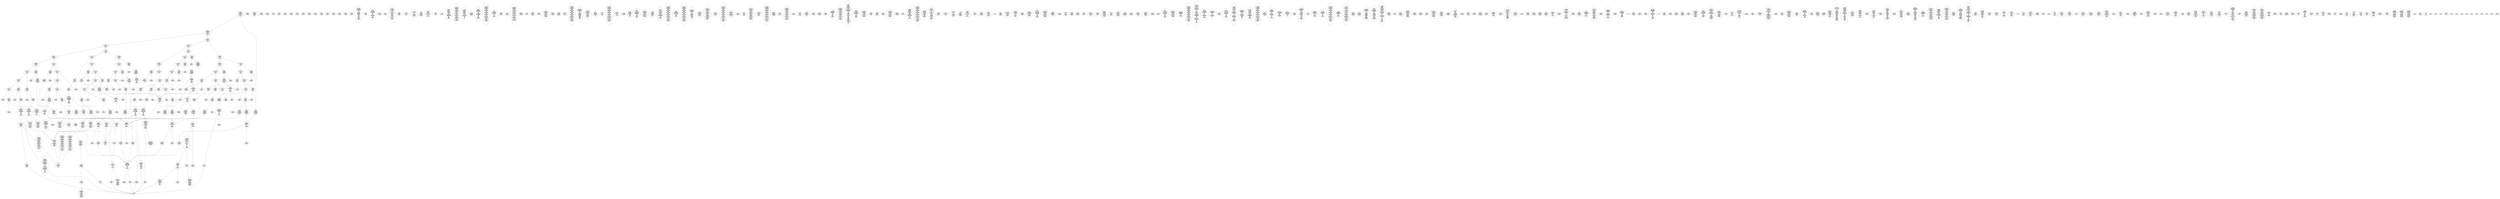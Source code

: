 /* Generated by GvGen v.1.0 (https://www.github.com/stricaud/gvgen) */

digraph G {
compound=true;
   node1 [label="[anywhere]"];
   node2 [label="# 0x0
PUSHX Data
PUSHX Data
MSTORE
PUSHX LogicData
CALLDATASIZE
LT
PUSHX Data
JUMPI
"];
   node3 [label="# 0xd
PUSHX Data
CALLDATALOAD
PUSHX BitData
SHR
PUSHX LogicData
GT
PUSHX Data
JUMPI
"];
   node4 [label="# 0x1e
PUSHX LogicData
GT
PUSHX Data
JUMPI
"];
   node5 [label="# 0x29
PUSHX LogicData
GT
PUSHX Data
JUMPI
"];
   node6 [label="# 0x34
PUSHX LogicData
EQ
PUSHX Data
JUMPI
"];
   node7 [label="# 0x3f
PUSHX LogicData
EQ
PUSHX Data
JUMPI
"];
   node8 [label="# 0x4a
PUSHX LogicData
EQ
PUSHX Data
JUMPI
"];
   node9 [label="# 0x55
PUSHX LogicData
EQ
PUSHX Data
JUMPI
"];
   node10 [label="# 0x60
PUSHX LogicData
EQ
PUSHX Data
JUMPI
"];
   node11 [label="# 0x6b
PUSHX Data
REVERT
"];
   node12 [label="# 0x6f
JUMPDEST
PUSHX LogicData
EQ
PUSHX Data
JUMPI
"];
   node13 [label="# 0x7b
PUSHX LogicData
EQ
PUSHX Data
JUMPI
"];
   node14 [label="# 0x86
PUSHX LogicData
EQ
PUSHX Data
JUMPI
"];
   node15 [label="# 0x91
PUSHX LogicData
EQ
PUSHX Data
JUMPI
"];
   node16 [label="# 0x9c
PUSHX Data
REVERT
"];
   node17 [label="# 0xa0
JUMPDEST
PUSHX LogicData
GT
PUSHX Data
JUMPI
"];
   node18 [label="# 0xac
PUSHX LogicData
EQ
PUSHX Data
JUMPI
"];
   node19 [label="# 0xb7
PUSHX LogicData
EQ
PUSHX Data
JUMPI
"];
   node20 [label="# 0xc2
PUSHX LogicData
EQ
PUSHX Data
JUMPI
"];
   node21 [label="# 0xcd
PUSHX LogicData
EQ
PUSHX Data
JUMPI
"];
   node22 [label="# 0xd8
PUSHX Data
REVERT
"];
   node23 [label="# 0xdc
JUMPDEST
PUSHX LogicData
EQ
PUSHX Data
JUMPI
"];
   node24 [label="# 0xe8
PUSHX LogicData
EQ
PUSHX Data
JUMPI
"];
   node25 [label="# 0xf3
PUSHX LogicData
EQ
PUSHX Data
JUMPI
"];
   node26 [label="# 0xfe
PUSHX LogicData
EQ
PUSHX Data
JUMPI
"];
   node27 [label="# 0x109
PUSHX Data
REVERT
"];
   node28 [label="# 0x10d
JUMPDEST
PUSHX LogicData
GT
PUSHX Data
JUMPI
"];
   node29 [label="# 0x119
PUSHX LogicData
GT
PUSHX Data
JUMPI
"];
   node30 [label="# 0x124
PUSHX LogicData
EQ
PUSHX Data
JUMPI
"];
   node31 [label="# 0x12f
PUSHX LogicData
EQ
PUSHX Data
JUMPI
"];
   node32 [label="# 0x13a
PUSHX LogicData
EQ
PUSHX Data
JUMPI
"];
   node33 [label="# 0x145
PUSHX LogicData
EQ
PUSHX Data
JUMPI
"];
   node34 [label="# 0x150
PUSHX Data
REVERT
"];
   node35 [label="# 0x154
JUMPDEST
PUSHX LogicData
EQ
PUSHX Data
JUMPI
"];
   node36 [label="# 0x160
PUSHX LogicData
EQ
PUSHX Data
JUMPI
"];
   node37 [label="# 0x16b
PUSHX LogicData
EQ
PUSHX Data
JUMPI
"];
   node38 [label="# 0x176
PUSHX LogicData
EQ
PUSHX Data
JUMPI
"];
   node39 [label="# 0x181
PUSHX Data
REVERT
"];
   node40 [label="# 0x185
JUMPDEST
PUSHX LogicData
GT
PUSHX Data
JUMPI
"];
   node41 [label="# 0x191
PUSHX LogicData
EQ
PUSHX Data
JUMPI
"];
   node42 [label="# 0x19c
PUSHX LogicData
EQ
PUSHX Data
JUMPI
"];
   node43 [label="# 0x1a7
PUSHX LogicData
EQ
PUSHX Data
JUMPI
"];
   node44 [label="# 0x1b2
PUSHX LogicData
EQ
PUSHX Data
JUMPI
"];
   node45 [label="# 0x1bd
PUSHX Data
REVERT
"];
   node46 [label="# 0x1c1
JUMPDEST
PUSHX LogicData
EQ
PUSHX Data
JUMPI
"];
   node47 [label="# 0x1cd
PUSHX LogicData
EQ
PUSHX Data
JUMPI
"];
   node48 [label="# 0x1d8
PUSHX LogicData
EQ
PUSHX Data
JUMPI
"];
   node49 [label="# 0x1e3
PUSHX LogicData
EQ
PUSHX Data
JUMPI
"];
   node50 [label="# 0x1ee
JUMPDEST
PUSHX Data
REVERT
"];
   node51 [label="# 0x1f3
JUMPDEST
CALLVALUE
ISZERO
PUSHX Data
JUMPI
"];
   node52 [label="# 0x1fb
PUSHX Data
REVERT
"];
   node53 [label="# 0x1ff
JUMPDEST
PUSHX Data
PUSHX Data
CALLDATASIZE
PUSHX Data
PUSHX Data
JUMP
"];
   node54 [label="# 0x20e
JUMPDEST
PUSHX Data
JUMP
"];
   node55 [label="# 0x213
JUMPDEST
PUSHX MemData
MLOAD
ISZERO
ISZERO
MSTORE
PUSHX ArithData
ADD
"];
   node56 [label="# 0x21f
JUMPDEST
PUSHX MemData
MLOAD
SUB
RETURN
"];
   node57 [label="# 0x228
JUMPDEST
CALLVALUE
ISZERO
PUSHX Data
JUMPI
"];
   node58 [label="# 0x230
PUSHX Data
REVERT
"];
   node59 [label="# 0x234
JUMPDEST
PUSHX Data
PUSHX Data
JUMP
"];
   node60 [label="# 0x23d
JUMPDEST
PUSHX MemData
MLOAD
MSTORE
PUSHX ArithData
ADD
PUSHX Data
JUMP
"];
   node61 [label="# 0x24b
JUMPDEST
CALLVALUE
ISZERO
PUSHX Data
JUMPI
"];
   node62 [label="# 0x253
PUSHX Data
REVERT
"];
   node63 [label="# 0x257
JUMPDEST
PUSHX Data
PUSHX Data
JUMP
"];
   node64 [label="# 0x260
JUMPDEST
PUSHX MemData
MLOAD
PUSHX Data
PUSHX Data
JUMP
"];
   node65 [label="# 0x26d
JUMPDEST
CALLVALUE
ISZERO
PUSHX Data
JUMPI
"];
   node66 [label="# 0x275
PUSHX Data
REVERT
"];
   node67 [label="# 0x279
JUMPDEST
PUSHX Data
PUSHX Data
CALLDATASIZE
PUSHX Data
PUSHX Data
JUMP
"];
   node68 [label="# 0x288
JUMPDEST
PUSHX Data
JUMP
"];
   node69 [label="# 0x28d
JUMPDEST
PUSHX MemData
MLOAD
PUSHX ArithData
PUSHX BitData
PUSHX BitData
SHL
SUB
AND
MSTORE
PUSHX ArithData
ADD
PUSHX Data
JUMP
"];
   node70 [label="# 0x2a5
JUMPDEST
CALLVALUE
ISZERO
PUSHX Data
JUMPI
"];
   node71 [label="# 0x2ad
PUSHX Data
REVERT
"];
   node72 [label="# 0x2b1
JUMPDEST
PUSHX Data
PUSHX Data
CALLDATASIZE
PUSHX Data
PUSHX Data
JUMP
"];
   node73 [label="# 0x2c0
JUMPDEST
PUSHX Data
JUMP
"];
   node74 [label="# 0x2c5
JUMPDEST
STOP
"];
   node75 [label="# 0x2c7
JUMPDEST
CALLVALUE
ISZERO
PUSHX Data
JUMPI
"];
   node76 [label="# 0x2cf
PUSHX Data
REVERT
"];
   node77 [label="# 0x2d3
JUMPDEST
PUSHX StorData
SLOAD
PUSHX Data
JUMP
"];
   node78 [label="# 0x2dc
JUMPDEST
CALLVALUE
ISZERO
PUSHX Data
JUMPI
"];
   node79 [label="# 0x2e4
PUSHX Data
REVERT
"];
   node80 [label="# 0x2e8
JUMPDEST
PUSHX Data
PUSHX Data
CALLDATASIZE
PUSHX Data
PUSHX Data
JUMP
"];
   node81 [label="# 0x2f7
JUMPDEST
PUSHX Data
JUMP
"];
   node82 [label="# 0x2fc
JUMPDEST
CALLVALUE
ISZERO
PUSHX Data
JUMPI
"];
   node83 [label="# 0x304
PUSHX Data
REVERT
"];
   node84 [label="# 0x308
JUMPDEST
PUSHX Data
PUSHX Data
CALLDATASIZE
PUSHX Data
PUSHX Data
JUMP
"];
   node85 [label="# 0x317
JUMPDEST
PUSHX Data
JUMP
"];
   node86 [label="# 0x31c
JUMPDEST
CALLVALUE
ISZERO
PUSHX Data
JUMPI
"];
   node87 [label="# 0x324
PUSHX Data
REVERT
"];
   node88 [label="# 0x328
JUMPDEST
PUSHX Data
PUSHX StorData
SLOAD
JUMP
"];
   node89 [label="# 0x332
JUMPDEST
CALLVALUE
ISZERO
PUSHX Data
JUMPI
"];
   node90 [label="# 0x33a
PUSHX Data
REVERT
"];
   node91 [label="# 0x33e
JUMPDEST
PUSHX Data
PUSHX Data
JUMP
"];
   node92 [label="# 0x347
JUMPDEST
CALLVALUE
ISZERO
PUSHX Data
JUMPI
"];
   node93 [label="# 0x34f
PUSHX Data
REVERT
"];
   node94 [label="# 0x353
JUMPDEST
PUSHX Data
PUSHX Data
JUMP
"];
   node95 [label="# 0x35c
JUMPDEST
CALLVALUE
ISZERO
PUSHX Data
JUMPI
"];
   node96 [label="# 0x364
PUSHX Data
REVERT
"];
   node97 [label="# 0x368
JUMPDEST
PUSHX Data
PUSHX Data
CALLDATASIZE
PUSHX Data
PUSHX Data
JUMP
"];
   node98 [label="# 0x377
JUMPDEST
PUSHX Data
JUMP
"];
   node99 [label="# 0x37c
JUMPDEST
CALLVALUE
ISZERO
PUSHX Data
JUMPI
"];
   node100 [label="# 0x384
PUSHX Data
REVERT
"];
   node101 [label="# 0x388
JUMPDEST
PUSHX Data
PUSHX Data
CALLDATASIZE
PUSHX Data
PUSHX Data
JUMP
"];
   node102 [label="# 0x397
JUMPDEST
PUSHX Data
JUMP
"];
   node103 [label="# 0x39c
JUMPDEST
CALLVALUE
ISZERO
PUSHX Data
JUMPI
"];
   node104 [label="# 0x3a4
PUSHX Data
REVERT
"];
   node105 [label="# 0x3a8
JUMPDEST
PUSHX Data
PUSHX Data
CALLDATASIZE
PUSHX Data
PUSHX Data
JUMP
"];
   node106 [label="# 0x3b7
JUMPDEST
PUSHX Data
JUMP
"];
   node107 [label="# 0x3bc
JUMPDEST
CALLVALUE
ISZERO
PUSHX Data
JUMPI
"];
   node108 [label="# 0x3c4
PUSHX Data
REVERT
"];
   node109 [label="# 0x3c8
JUMPDEST
PUSHX Data
PUSHX Data
CALLDATASIZE
PUSHX Data
PUSHX Data
JUMP
"];
   node110 [label="# 0x3d7
JUMPDEST
PUSHX Data
JUMP
"];
   node111 [label="# 0x3dc
JUMPDEST
CALLVALUE
ISZERO
PUSHX Data
JUMPI
"];
   node112 [label="# 0x3e4
PUSHX Data
REVERT
"];
   node113 [label="# 0x3e8
JUMPDEST
PUSHX Data
PUSHX Data
JUMP
"];
   node114 [label="# 0x3f7
JUMPDEST
CALLVALUE
ISZERO
PUSHX Data
JUMPI
"];
   node115 [label="# 0x3ff
PUSHX Data
REVERT
"];
   node116 [label="# 0x403
JUMPDEST
PUSHX Data
PUSHX Data
CALLDATASIZE
PUSHX Data
PUSHX Data
JUMP
"];
   node117 [label="# 0x412
JUMPDEST
PUSHX Data
JUMP
"];
   node118 [label="# 0x417
JUMPDEST
CALLVALUE
ISZERO
PUSHX Data
JUMPI
"];
   node119 [label="# 0x41f
PUSHX Data
REVERT
"];
   node120 [label="# 0x423
JUMPDEST
PUSHX Data
PUSHX Data
JUMP
"];
   node121 [label="# 0x42c
JUMPDEST
CALLVALUE
ISZERO
PUSHX Data
JUMPI
"];
   node122 [label="# 0x434
PUSHX Data
REVERT
"];
   node123 [label="# 0x438
JUMPDEST
PUSHX Data
PUSHX Data
JUMP
"];
   node124 [label="# 0x441
JUMPDEST
CALLVALUE
ISZERO
PUSHX Data
JUMPI
"];
   node125 [label="# 0x449
PUSHX Data
REVERT
"];
   node126 [label="# 0x44d
JUMPDEST
PUSHX StorData
SLOAD
PUSHX ArithData
PUSHX BitData
PUSHX BitData
SHL
SUB
AND
PUSHX Data
JUMP
"];
   node127 [label="# 0x45f
JUMPDEST
CALLVALUE
ISZERO
PUSHX Data
JUMPI
"];
   node128 [label="# 0x467
PUSHX Data
REVERT
"];
   node129 [label="# 0x46b
JUMPDEST
PUSHX Data
PUSHX Data
JUMP
"];
   node130 [label="# 0x474
JUMPDEST
PUSHX Data
PUSHX Data
CALLDATASIZE
PUSHX Data
PUSHX Data
JUMP
"];
   node131 [label="# 0x482
JUMPDEST
PUSHX Data
JUMP
"];
   node132 [label="# 0x487
JUMPDEST
CALLVALUE
ISZERO
PUSHX Data
JUMPI
"];
   node133 [label="# 0x48f
PUSHX Data
REVERT
"];
   node134 [label="# 0x493
JUMPDEST
PUSHX Data
PUSHX Data
CALLDATASIZE
PUSHX Data
PUSHX Data
JUMP
"];
   node135 [label="# 0x4a2
JUMPDEST
PUSHX Data
JUMP
"];
   node136 [label="# 0x4a7
JUMPDEST
CALLVALUE
ISZERO
PUSHX Data
JUMPI
"];
   node137 [label="# 0x4af
PUSHX Data
REVERT
"];
   node138 [label="# 0x4b3
JUMPDEST
PUSHX Data
PUSHX Data
CALLDATASIZE
PUSHX Data
PUSHX Data
JUMP
"];
   node139 [label="# 0x4c2
JUMPDEST
PUSHX Data
JUMP
"];
   node140 [label="# 0x4c7
JUMPDEST
CALLVALUE
ISZERO
PUSHX Data
JUMPI
"];
   node141 [label="# 0x4cf
PUSHX Data
REVERT
"];
   node142 [label="# 0x4d3
JUMPDEST
PUSHX Data
PUSHX Data
CALLDATASIZE
PUSHX Data
PUSHX Data
JUMP
"];
   node143 [label="# 0x4e2
JUMPDEST
PUSHX Data
JUMP
"];
   node144 [label="# 0x4e7
JUMPDEST
CALLVALUE
ISZERO
PUSHX Data
JUMPI
"];
   node145 [label="# 0x4ef
PUSHX Data
REVERT
"];
   node146 [label="# 0x4f3
JUMPDEST
PUSHX Data
PUSHX Data
CALLDATASIZE
PUSHX Data
PUSHX Data
JUMP
"];
   node147 [label="# 0x502
JUMPDEST
PUSHX Data
JUMP
"];
   node148 [label="# 0x507
JUMPDEST
CALLVALUE
ISZERO
PUSHX Data
JUMPI
"];
   node149 [label="# 0x50f
PUSHX Data
REVERT
"];
   node150 [label="# 0x513
JUMPDEST
PUSHX Data
PUSHX StorData
SLOAD
JUMP
"];
   node151 [label="# 0x51d
JUMPDEST
CALLVALUE
ISZERO
PUSHX Data
JUMPI
"];
   node152 [label="# 0x525
PUSHX Data
REVERT
"];
   node153 [label="# 0x529
JUMPDEST
PUSHX Data
PUSHX Data
CALLDATASIZE
PUSHX Data
PUSHX Data
JUMP
"];
   node154 [label="# 0x538
JUMPDEST
PUSHX Data
JUMP
"];
   node155 [label="# 0x53d
JUMPDEST
CALLVALUE
ISZERO
PUSHX Data
JUMPI
"];
   node156 [label="# 0x545
PUSHX Data
REVERT
"];
   node157 [label="# 0x549
JUMPDEST
PUSHX Data
PUSHX Data
JUMP
"];
   node158 [label="# 0x552
JUMPDEST
CALLVALUE
ISZERO
PUSHX Data
JUMPI
"];
   node159 [label="# 0x55a
PUSHX Data
REVERT
"];
   node160 [label="# 0x55e
JUMPDEST
PUSHX Data
PUSHX StorData
SLOAD
JUMP
"];
   node161 [label="# 0x568
JUMPDEST
CALLVALUE
ISZERO
PUSHX Data
JUMPI
"];
   node162 [label="# 0x570
PUSHX Data
REVERT
"];
   node163 [label="# 0x574
JUMPDEST
PUSHX Data
PUSHX Data
CALLDATASIZE
PUSHX Data
PUSHX Data
JUMP
"];
   node164 [label="# 0x583
JUMPDEST
PUSHX ArithData
PUSHX BitData
PUSHX BitData
SHL
SUB
AND
PUSHX Data
MSTORE
PUSHX Data
PUSHX Data
MSTORE
PUSHX Data
SHA3
AND
MSTORE
MSTORE
SHA3
SLOAD
PUSHX BitData
AND
JUMP
"];
   node165 [label="# 0x5b1
JUMPDEST
CALLVALUE
ISZERO
PUSHX Data
JUMPI
"];
   node166 [label="# 0x5b9
PUSHX Data
REVERT
"];
   node167 [label="# 0x5bd
JUMPDEST
PUSHX StorData
SLOAD
PUSHX Data
PUSHX BitData
AND
JUMP
"];
   node168 [label="# 0x5cb
JUMPDEST
CALLVALUE
ISZERO
PUSHX Data
JUMPI
"];
   node169 [label="# 0x5d3
PUSHX Data
REVERT
"];
   node170 [label="# 0x5d7
JUMPDEST
PUSHX Data
PUSHX Data
CALLDATASIZE
PUSHX Data
PUSHX Data
JUMP
"];
   node171 [label="# 0x5e6
JUMPDEST
PUSHX Data
JUMP
"];
   node172 [label="# 0x5eb
JUMPDEST
PUSHX Data
PUSHX ArithData
PUSHX BitData
PUSHX BitData
SHL
SUB
NOT
AND
PUSHX BitData
PUSHX BitData
SHL
EQ
PUSHX Data
JUMPI
"];
   node173 [label="# 0x607
PUSHX Data
PUSHX Data
JUMP
"];
   node174 [label="# 0x610
JUMPDEST
JUMP
"];
   node175 [label="# 0x616
JUMPDEST
PUSHX Data
PUSHX StorData
SLOAD
PUSHX Data
PUSHX Data
JUMP
"];
   node176 [label="# 0x625
JUMPDEST
PUSHX ArithData
ADD
PUSHX ArithData
DIV
MUL
PUSHX ArithData
ADD
PUSHX MemData
MLOAD
ADD
PUSHX Data
MSTORE
MSTORE
PUSHX ArithData
ADD
SLOAD
PUSHX Data
PUSHX Data
JUMP
"];
   node177 [label="# 0x651
JUMPDEST
ISZERO
PUSHX Data
JUMPI
"];
   node178 [label="# 0x658
PUSHX LogicData
LT
PUSHX Data
JUMPI
"];
   node179 [label="# 0x660
PUSHX ArithData
SLOAD
DIV
MUL
MSTORE
PUSHX ArithData
ADD
PUSHX Data
JUMP
"];
   node180 [label="# 0x673
JUMPDEST
ADD
PUSHX Data
MSTORE
PUSHX Data
PUSHX Data
SHA3
"];
   node181 [label="# 0x681
JUMPDEST
SLOAD
MSTORE
PUSHX ArithData
ADD
PUSHX ArithData
ADD
GT
PUSHX Data
JUMPI
"];
   node182 [label="# 0x695
SUB
PUSHX BitData
AND
ADD
"];
   node183 [label="# 0x69e
JUMPDEST
JUMP
"];
   node184 [label="# 0x6a8
JUMPDEST
PUSHX Data
MSTORE
PUSHX Data
PUSHX Data
MSTORE
PUSHX Data
SHA3
SLOAD
PUSHX ArithData
PUSHX BitData
PUSHX BitData
SHL
SUB
AND
PUSHX Data
JUMPI
"];
   node185 [label="# 0x6c5
PUSHX MemData
MLOAD
PUSHX BitData
PUSHX BitData
SHL
MSTORE
PUSHX Data
PUSHX ArithData
ADD
MSTORE
PUSHX Data
PUSHX ArithData
ADD
MSTORE
PUSHX Data
PUSHX ArithData
ADD
MSTORE
PUSHX BitData
PUSHX BitData
SHL
PUSHX ArithData
ADD
MSTORE
PUSHX ArithData
ADD
"];
   node186 [label="# 0x71d
JUMPDEST
PUSHX MemData
MLOAD
SUB
REVERT
"];
   node187 [label="# 0x726
JUMPDEST
PUSHX Data
MSTORE
PUSHX Data
PUSHX Data
MSTORE
PUSHX Data
SHA3
SLOAD
PUSHX ArithData
PUSHX BitData
PUSHX BitData
SHL
SUB
AND
JUMP
"];
   node188 [label="# 0x742
JUMPDEST
PUSHX Data
PUSHX Data
PUSHX Data
JUMP
"];
   node189 [label="# 0x74d
JUMPDEST
PUSHX ArithData
PUSHX BitData
PUSHX BitData
SHL
SUB
AND
PUSHX ArithData
PUSHX BitData
PUSHX BitData
SHL
SUB
AND
EQ
ISZERO
PUSHX Data
JUMPI
"];
   node190 [label="# 0x76a
PUSHX MemData
MLOAD
PUSHX BitData
PUSHX BitData
SHL
MSTORE
PUSHX Data
PUSHX ArithData
ADD
MSTORE
PUSHX Data
PUSHX ArithData
ADD
MSTORE
PUSHX Data
PUSHX ArithData
ADD
MSTORE
PUSHX BitData
PUSHX BitData
SHL
PUSHX ArithData
ADD
MSTORE
PUSHX ArithData
ADD
PUSHX Data
JUMP
"];
   node191 [label="# 0x7bb
JUMPDEST
CALLER
PUSHX ArithData
PUSHX BitData
PUSHX BitData
SHL
SUB
AND
EQ
PUSHX Data
JUMPI
"];
   node192 [label="# 0x7cd
PUSHX Data
CALLER
PUSHX Data
JUMP
"];
   node193 [label="# 0x7d7
JUMPDEST
PUSHX Data
JUMPI
"];
   node194 [label="# 0x7dc
PUSHX MemData
MLOAD
PUSHX BitData
PUSHX BitData
SHL
MSTORE
PUSHX Data
PUSHX ArithData
ADD
MSTORE
PUSHX Data
PUSHX ArithData
ADD
MSTORE
PUSHX Data
PUSHX ArithData
ADD
MSTORE
PUSHX Data
PUSHX ArithData
ADD
MSTORE
PUSHX ArithData
ADD
PUSHX Data
JUMP
"];
   node195 [label="# 0x849
JUMPDEST
PUSHX Data
PUSHX Data
JUMP
"];
   node196 [label="# 0x853
JUMPDEST
JUMP
"];
   node197 [label="# 0x858
JUMPDEST
PUSHX Data
CALLER
PUSHX Data
JUMP
"];
   node198 [label="# 0x862
JUMPDEST
PUSHX Data
JUMPI
"];
   node199 [label="# 0x867
PUSHX MemData
MLOAD
PUSHX BitData
PUSHX BitData
SHL
MSTORE
PUSHX ArithData
ADD
PUSHX Data
PUSHX Data
JUMP
"];
   node200 [label="# 0x87e
JUMPDEST
PUSHX Data
PUSHX Data
JUMP
"];
   node201 [label="# 0x889
JUMPDEST
PUSHX Data
PUSHX Data
PUSHX Data
JUMP
"];
   node202 [label="# 0x894
JUMPDEST
LT
PUSHX Data
JUMPI
"];
   node203 [label="# 0x89b
PUSHX MemData
MLOAD
PUSHX BitData
PUSHX BitData
SHL
MSTORE
PUSHX Data
PUSHX ArithData
ADD
MSTORE
PUSHX Data
PUSHX ArithData
ADD
MSTORE
PUSHX Data
PUSHX ArithData
ADD
MSTORE
PUSHX BitData
PUSHX BitData
SHL
PUSHX ArithData
ADD
MSTORE
PUSHX ArithData
ADD
PUSHX Data
JUMP
"];
   node204 [label="# 0x8f6
JUMPDEST
PUSHX ArithData
PUSHX BitData
PUSHX BitData
SHL
SUB
AND
PUSHX Data
MSTORE
PUSHX Data
PUSHX Data
MSTORE
PUSHX Data
SHA3
MSTORE
MSTORE
SHA3
SLOAD
JUMP
"];
   node205 [label="# 0x91f
JUMPDEST
PUSHX StorData
SLOAD
PUSHX ArithData
PUSHX BitData
PUSHX BitData
SHL
SUB
AND
CALLER
EQ
PUSHX Data
JUMPI
"];
   node206 [label="# 0x932
PUSHX MemData
MLOAD
PUSHX BitData
PUSHX BitData
SHL
MSTORE
PUSHX ArithData
ADD
PUSHX Data
PUSHX Data
JUMP
"];
   node207 [label="# 0x949
JUMPDEST
PUSHX StorData
SLOAD
PUSHX BitData
NOT
AND
PUSHX BitData
AND
ISZERO
OR
SSTORE
JUMP
"];
   node208 [label="# 0x95d
JUMPDEST
PUSHX StorData
SLOAD
PUSHX ArithData
PUSHX BitData
PUSHX BitData
SHL
SUB
AND
CALLER
EQ
PUSHX Data
JUMPI
"];
   node209 [label="# 0x970
PUSHX MemData
MLOAD
PUSHX BitData
PUSHX BitData
SHL
MSTORE
PUSHX ArithData
ADD
PUSHX Data
PUSHX Data
JUMP
"];
   node210 [label="# 0x987
JUMPDEST
PUSHX MemData
MLOAD
SELFBALANCE
CALLER
ISZERO
PUSHX ArithData
MUL
PUSHX Data
CALL
ISZERO
ISZERO
PUSHX Data
JUMPI
"];
   node211 [label="# 0x9ad
RETURNDATASIZE
PUSHX Data
RETURNDATACOPY
RETURNDATASIZE
PUSHX Data
REVERT
"];
   node212 [label="# 0x9b6
JUMPDEST
JUMP
"];
   node213 [label="# 0x9ba
JUMPDEST
PUSHX Data
PUSHX MemData
MLOAD
PUSHX ArithData
ADD
PUSHX Data
MSTORE
PUSHX Data
MSTORE
PUSHX Data
JUMP
"];
   node214 [label="# 0x9d5
JUMPDEST
PUSHX Data
PUSHX Data
PUSHX StorData
SLOAD
JUMP
"];
   node215 [label="# 0x9e0
JUMPDEST
LT
PUSHX Data
JUMPI
"];
   node216 [label="# 0x9e7
PUSHX MemData
MLOAD
PUSHX BitData
PUSHX BitData
SHL
MSTORE
PUSHX Data
PUSHX ArithData
ADD
MSTORE
PUSHX Data
PUSHX ArithData
ADD
MSTORE
PUSHX Data
PUSHX ArithData
ADD
MSTORE
PUSHX BitData
PUSHX BitData
SHL
PUSHX ArithData
ADD
MSTORE
PUSHX ArithData
ADD
PUSHX Data
JUMP
"];
   node217 [label="# 0xa43
JUMPDEST
PUSHX StorData
SLOAD
LT
PUSHX Data
JUMPI
"];
   node218 [label="# 0xa4f
PUSHX Data
PUSHX Data
JUMP
"];
   node219 [label="# 0xa56
JUMPDEST
PUSHX Data
MSTORE
PUSHX Data
PUSHX Data
SHA3
ADD
SLOAD
JUMP
"];
   node220 [label="# 0xa68
JUMPDEST
PUSHX StorData
SLOAD
PUSHX ArithData
PUSHX BitData
PUSHX BitData
SHL
SUB
AND
CALLER
EQ
PUSHX Data
JUMPI
"];
   node221 [label="# 0xa7b
PUSHX MemData
MLOAD
PUSHX BitData
PUSHX BitData
SHL
MSTORE
PUSHX ArithData
ADD
PUSHX Data
PUSHX Data
JUMP
"];
   node222 [label="# 0xa92
JUMPDEST
MLOAD
PUSHX Data
PUSHX Data
PUSHX ArithData
ADD
PUSHX Data
JUMP
"];
   node223 [label="# 0xaa5
JUMPDEST
PUSHX Data
MSTORE
PUSHX Data
PUSHX Data
MSTORE
PUSHX Data
SHA3
SLOAD
PUSHX ArithData
PUSHX BitData
PUSHX BitData
SHL
SUB
AND
PUSHX Data
JUMPI
"];
   node224 [label="# 0xac3
PUSHX MemData
MLOAD
PUSHX BitData
PUSHX BitData
SHL
MSTORE
PUSHX Data
PUSHX ArithData
ADD
MSTORE
PUSHX Data
PUSHX ArithData
ADD
MSTORE
PUSHX Data
PUSHX ArithData
ADD
MSTORE
PUSHX BitData
PUSHX BitData
SHL
PUSHX ArithData
ADD
MSTORE
PUSHX ArithData
ADD
PUSHX Data
JUMP
"];
   node225 [label="# 0xb1c
JUMPDEST
PUSHX Data
PUSHX ArithData
PUSHX BitData
PUSHX BitData
SHL
SUB
AND
PUSHX Data
JUMPI
"];
   node226 [label="# 0xb2d
PUSHX MemData
MLOAD
PUSHX BitData
PUSHX BitData
SHL
MSTORE
PUSHX Data
PUSHX ArithData
ADD
MSTORE
PUSHX Data
PUSHX ArithData
ADD
MSTORE
PUSHX Data
PUSHX ArithData
ADD
MSTORE
PUSHX BitData
PUSHX BitData
SHL
PUSHX ArithData
ADD
MSTORE
PUSHX ArithData
ADD
PUSHX Data
JUMP
"];
   node227 [label="# 0xb87
JUMPDEST
PUSHX ArithData
PUSHX BitData
PUSHX BitData
SHL
SUB
AND
PUSHX Data
MSTORE
PUSHX Data
PUSHX Data
MSTORE
PUSHX Data
SHA3
SLOAD
JUMP
"];
   node228 [label="# 0xba3
JUMPDEST
PUSHX StorData
SLOAD
PUSHX ArithData
PUSHX BitData
PUSHX BitData
SHL
SUB
AND
CALLER
EQ
PUSHX Data
JUMPI
"];
   node229 [label="# 0xbb6
PUSHX MemData
MLOAD
PUSHX BitData
PUSHX BitData
SHL
MSTORE
PUSHX ArithData
ADD
PUSHX Data
PUSHX Data
JUMP
"];
   node230 [label="# 0xbcd
JUMPDEST
PUSHX StorData
SLOAD
PUSHX MemData
MLOAD
PUSHX Data
PUSHX ArithData
PUSHX BitData
PUSHX BitData
SHL
SUB
AND
PUSHX Data
LOGX
PUSHX StorData
SLOAD
PUSHX ArithData
PUSHX BitData
PUSHX BitData
SHL
SUB
NOT
AND
SSTORE
JUMP
"];
   node231 [label="# 0xc17
JUMPDEST
PUSHX StorData
SLOAD
PUSHX ArithData
PUSHX BitData
PUSHX BitData
SHL
SUB
AND
CALLER
EQ
PUSHX Data
JUMPI
"];
   node232 [label="# 0xc2a
PUSHX MemData
MLOAD
PUSHX BitData
PUSHX BitData
SHL
MSTORE
PUSHX ArithData
ADD
PUSHX Data
PUSHX Data
JUMP
"];
   node233 [label="# 0xc41
JUMPDEST
PUSHX StorData
SLOAD
ISZERO
PUSHX Data
JUMPI
"];
   node234 [label="# 0xc4a
PUSHX MemData
MLOAD
PUSHX BitData
PUSHX BitData
SHL
MSTORE
PUSHX Data
PUSHX ArithData
ADD
MSTORE
PUSHX Data
PUSHX ArithData
ADD
MSTORE
PUSHX Data
PUSHX ArithData
ADD
MSTORE
PUSHX ArithData
ADD
PUSHX Data
JUMP
"];
   node235 [label="# 0xc91
JUMPDEST
NUMBER
PUSHX Data
SSTORE
JUMP
"];
   node236 [label="# 0xc97
JUMPDEST
PUSHX Data
PUSHX StorData
SLOAD
PUSHX Data
PUSHX Data
JUMP
"];
   node237 [label="# 0xca6
JUMPDEST
PUSHX StorData
SLOAD
PUSHX BitData
AND
PUSHX Data
JUMPI
"];
   node238 [label="# 0xcb1
PUSHX MemData
MLOAD
PUSHX BitData
PUSHX BitData
SHL
MSTORE
PUSHX Data
PUSHX ArithData
ADD
MSTORE
PUSHX ArithData
ADD
MSTORE
PUSHX Data
PUSHX ArithData
ADD
MSTORE
PUSHX ArithData
ADD
PUSHX Data
JUMP
"];
   node239 [label="# 0xcf8
JUMPDEST
PUSHX LogicData
GT
PUSHX Data
JUMPI
"];
   node240 [label="# 0xd01
PUSHX MemData
MLOAD
PUSHX BitData
PUSHX BitData
SHL
MSTORE
PUSHX Data
PUSHX ArithData
ADD
MSTORE
PUSHX Data
PUSHX ArithData
ADD
MSTORE
PUSHX Data
PUSHX ArithData
ADD
MSTORE
PUSHX BitData
PUSHX BitData
SHL
PUSHX ArithData
ADD
MSTORE
PUSHX ArithData
ADD
PUSHX Data
JUMP
"];
   node241 [label="# 0xd64
JUMPDEST
PUSHX StorData
SLOAD
PUSHX Data
PUSHX Data
PUSHX StorData
SLOAD
JUMP
"];
   node242 [label="# 0xd74
JUMPDEST
PUSHX Data
JUMP
"];
   node243 [label="# 0xd7a
JUMPDEST
GT
ISZERO
PUSHX Data
JUMPI
"];
   node244 [label="# 0xd81
PUSHX MemData
MLOAD
PUSHX BitData
PUSHX BitData
SHL
MSTORE
PUSHX Data
PUSHX ArithData
ADD
MSTORE
PUSHX ArithData
ADD
MSTORE
PUSHX Data
PUSHX ArithData
ADD
MSTORE
PUSHX ArithData
ADD
PUSHX Data
JUMP
"];
   node245 [label="# 0xdc8
JUMPDEST
PUSHX LogicData
GT
ISZERO
PUSHX Data
JUMPI
"];
   node246 [label="# 0xdd2
PUSHX MemData
MLOAD
PUSHX BitData
PUSHX BitData
SHL
MSTORE
PUSHX Data
PUSHX ArithData
ADD
MSTORE
PUSHX Data
PUSHX ArithData
ADD
MSTORE
PUSHX Data
PUSHX ArithData
ADD
MSTORE
PUSHX BitData
PUSHX BitData
SHL
PUSHX ArithData
ADD
MSTORE
PUSHX ArithData
ADD
PUSHX Data
JUMP
"];
   node247 [label="# 0xe25
JUMPDEST
CALLVALUE
PUSHX Data
PUSHX Data
PUSHX Data
JUMP
"];
   node248 [label="# 0xe37
JUMPDEST
EQ
PUSHX Data
JUMPI
"];
   node249 [label="# 0xe3d
PUSHX MemData
MLOAD
PUSHX BitData
PUSHX BitData
SHL
MSTORE
PUSHX Data
PUSHX ArithData
ADD
MSTORE
PUSHX Data
PUSHX ArithData
ADD
MSTORE
PUSHX Data
PUSHX ArithData
ADD
MSTORE
PUSHX ArithData
ADD
PUSHX Data
JUMP
"];
   node250 [label="# 0xe84
JUMPDEST
PUSHX Data
"];
   node251 [label="# 0xe87
JUMPDEST
LT
ISZERO
PUSHX Data
JUMPI
"];
   node252 [label="# 0xe90
PUSHX Data
CALLER
PUSHX Data
PUSHX StorData
SLOAD
JUMP
"];
   node253 [label="# 0xe9c
JUMPDEST
PUSHX Data
JUMP
"];
   node254 [label="# 0xea1
JUMPDEST
PUSHX Data
PUSHX Data
JUMP
"];
   node255 [label="# 0xeab
JUMPDEST
PUSHX Data
JUMP
"];
   node256 [label="# 0xeb3
JUMPDEST
PUSHX ArithData
PUSHX BitData
PUSHX BitData
SHL
SUB
AND
CALLER
EQ
ISZERO
PUSHX Data
JUMPI
"];
   node257 [label="# 0xec5
PUSHX MemData
MLOAD
PUSHX BitData
PUSHX BitData
SHL
MSTORE
PUSHX Data
PUSHX ArithData
ADD
MSTORE
PUSHX Data
PUSHX ArithData
ADD
MSTORE
PUSHX Data
PUSHX ArithData
ADD
MSTORE
PUSHX ArithData
ADD
PUSHX Data
JUMP
"];
   node258 [label="# 0xf0c
JUMPDEST
CALLER
PUSHX Data
MSTORE
PUSHX Data
PUSHX ArithData
MSTORE
PUSHX MemData
SHA3
PUSHX ArithData
PUSHX BitData
PUSHX BitData
SHL
SUB
AND
MSTORE
MSTORE
SHA3
SLOAD
PUSHX BitData
NOT
AND
ISZERO
ISZERO
OR
SSTORE
MLOAD
MSTORE
PUSHX Data
ADD
PUSHX MemData
MLOAD
SUB
LOGX
JUMP
"];
   node259 [label="# 0xf78
JUMPDEST
PUSHX StorData
SLOAD
PUSHX ArithData
PUSHX BitData
PUSHX BitData
SHL
SUB
AND
CALLER
EQ
PUSHX Data
JUMPI
"];
   node260 [label="# 0xf8b
PUSHX MemData
MLOAD
PUSHX BitData
PUSHX BitData
SHL
MSTORE
PUSHX ArithData
ADD
PUSHX Data
PUSHX Data
JUMP
"];
   node261 [label="# 0xfa2
JUMPDEST
PUSHX Data
SSTORE
JUMP
"];
   node262 [label="# 0xfa7
JUMPDEST
PUSHX Data
CALLER
PUSHX Data
JUMP
"];
   node263 [label="# 0xfb1
JUMPDEST
PUSHX Data
JUMPI
"];
   node264 [label="# 0xfb6
PUSHX MemData
MLOAD
PUSHX BitData
PUSHX BitData
SHL
MSTORE
PUSHX ArithData
ADD
PUSHX Data
PUSHX Data
JUMP
"];
   node265 [label="# 0xfcd
JUMPDEST
PUSHX Data
PUSHX Data
JUMP
"];
   node266 [label="# 0xfd9
JUMPDEST
JUMP
"];
   node267 [label="# 0xfdf
JUMPDEST
PUSHX Data
MSTORE
PUSHX Data
PUSHX Data
MSTORE
PUSHX Data
SHA3
SLOAD
PUSHX Data
PUSHX ArithData
PUSHX BitData
PUSHX BitData
SHL
SUB
AND
PUSHX Data
JUMPI
"];
   node268 [label="# 0xfff
PUSHX MemData
MLOAD
PUSHX BitData
PUSHX BitData
SHL
MSTORE
PUSHX Data
PUSHX ArithData
ADD
MSTORE
PUSHX Data
PUSHX ArithData
ADD
MSTORE
PUSHX Data
PUSHX ArithData
ADD
MSTORE
PUSHX BitData
PUSHX BitData
SHL
PUSHX ArithData
ADD
MSTORE
PUSHX ArithData
ADD
PUSHX Data
JUMP
"];
   node269 [label="# 0x105e
JUMPDEST
PUSHX Data
MSTORE
PUSHX Data
PUSHX Data
MSTORE
PUSHX Data
SHA3
SLOAD
PUSHX Data
PUSHX Data
JUMP
"];
   node270 [label="# 0x1077
JUMPDEST
PUSHX ArithData
ADD
PUSHX ArithData
DIV
MUL
PUSHX ArithData
ADD
PUSHX MemData
MLOAD
ADD
PUSHX Data
MSTORE
MSTORE
PUSHX ArithData
ADD
SLOAD
PUSHX Data
PUSHX Data
JUMP
"];
   node271 [label="# 0x10a3
JUMPDEST
ISZERO
PUSHX Data
JUMPI
"];
   node272 [label="# 0x10aa
PUSHX LogicData
LT
PUSHX Data
JUMPI
"];
   node273 [label="# 0x10b2
PUSHX ArithData
SLOAD
DIV
MUL
MSTORE
PUSHX ArithData
ADD
PUSHX Data
JUMP
"];
   node274 [label="# 0x10c5
JUMPDEST
ADD
PUSHX Data
MSTORE
PUSHX Data
PUSHX Data
SHA3
"];
   node275 [label="# 0x10d3
JUMPDEST
SLOAD
MSTORE
PUSHX ArithData
ADD
PUSHX ArithData
ADD
GT
PUSHX Data
JUMPI
"];
   node276 [label="# 0x10e7
SUB
PUSHX BitData
AND
ADD
"];
   node277 [label="# 0x10f0
JUMPDEST
PUSHX Data
PUSHX Data
PUSHX Data
JUMP
"];
   node278 [label="# 0x1101
JUMPDEST
MLOAD
PUSHX LogicData
EQ
ISZERO
PUSHX Data
JUMPI
"];
   node279 [label="# 0x110e
JUMP
"];
   node280 [label="# 0x1114
JUMPDEST
MLOAD
ISZERO
PUSHX Data
JUMPI
"];
   node281 [label="# 0x111c
PUSHX MemData
MLOAD
PUSHX ArithData
ADD
PUSHX Data
PUSHX Data
JUMP
"];
   node282 [label="# 0x112e
JUMPDEST
PUSHX MemData
MLOAD
PUSHX ArithData
SUB
SUB
MSTORE
PUSHX Data
MSTORE
JUMP
"];
   node283 [label="# 0x1146
JUMPDEST
PUSHX Data
PUSHX Data
JUMP
"];
   node284 [label="# 0x1150
JUMPDEST
PUSHX MemData
MLOAD
PUSHX ArithData
ADD
PUSHX Data
PUSHX Data
JUMP
"];
   node285 [label="# 0x1161
JUMPDEST
PUSHX StorData
SLOAD
PUSHX ArithData
PUSHX BitData
PUSHX BitData
SHL
SUB
AND
CALLER
EQ
PUSHX Data
JUMPI
"];
   node286 [label="# 0x1174
PUSHX MemData
MLOAD
PUSHX BitData
PUSHX BitData
SHL
MSTORE
PUSHX ArithData
ADD
PUSHX Data
PUSHX Data
JUMP
"];
   node287 [label="# 0x118b
JUMPDEST
PUSHX Data
PUSHX Data
PUSHX StorData
SLOAD
JUMP
"];
   node288 [label="# 0x1196
JUMPDEST
PUSHX Data
"];
   node289 [label="# 0x119b
JUMPDEST
LT
ISZERO
PUSHX Data
JUMPI
"];
   node290 [label="# 0x11a4
PUSHX Data
CALLER
PUSHX Data
PUSHX Data
JUMP
"];
   node291 [label="# 0x11b1
JUMPDEST
PUSHX Data
PUSHX Data
JUMP
"];
   node292 [label="# 0x11bb
JUMPDEST
PUSHX Data
JUMP
"];
   node293 [label="# 0x11c3
JUMPDEST
PUSHX StorData
SLOAD
PUSHX Data
JUMPI
"];
   node294 [label="# 0x11cb
NUMBER
PUSHX Data
SSTORE
JUMP
"];
   node295 [label="# 0x11d3
JUMPDEST
PUSHX StorData
SLOAD
PUSHX ArithData
PUSHX BitData
PUSHX BitData
SHL
SUB
AND
CALLER
EQ
PUSHX Data
JUMPI
"];
   node296 [label="# 0x11e6
PUSHX MemData
MLOAD
PUSHX BitData
PUSHX BitData
SHL
MSTORE
PUSHX ArithData
ADD
PUSHX Data
PUSHX Data
JUMP
"];
   node297 [label="# 0x11fd
JUMPDEST
PUSHX StorData
SLOAD
ISZERO
PUSHX Data
JUMPI
"];
   node298 [label="# 0x1206
PUSHX MemData
MLOAD
PUSHX BitData
PUSHX BitData
SHL
MSTORE
PUSHX Data
PUSHX ArithData
ADD
MSTORE
PUSHX Data
PUSHX ArithData
ADD
MSTORE
PUSHX Data
PUSHX ArithData
ADD
MSTORE
PUSHX BitData
PUSHX BitData
SHL
PUSHX ArithData
ADD
MSTORE
PUSHX ArithData
ADD
PUSHX Data
JUMP
"];
   node299 [label="# 0x1259
JUMPDEST
PUSHX StorData
SLOAD
PUSHX Data
JUMPI
"];
   node300 [label="# 0x1261
PUSHX MemData
MLOAD
PUSHX BitData
PUSHX BitData
SHL
MSTORE
PUSHX Data
PUSHX ArithData
ADD
MSTORE
PUSHX Data
PUSHX ArithData
ADD
MSTORE
PUSHX Data
PUSHX ArithData
ADD
MSTORE
PUSHX BitData
PUSHX BitData
SHL
PUSHX ArithData
ADD
MSTORE
PUSHX ArithData
ADD
PUSHX Data
JUMP
"];
   node301 [label="# 0x12b4
JUMPDEST
PUSHX StorData
SLOAD
PUSHX StorData
SLOAD
PUSHX Data
BLOCKHASH
PUSHX Data
JUMP
"];
   node302 [label="# 0x12c5
JUMPDEST
PUSHX Data
SSTORE
PUSHX StorData
SLOAD
PUSHX Data
PUSHX Data
NUMBER
PUSHX Data
JUMP
"];
   node303 [label="# 0x12d9
JUMPDEST
GT
ISZERO
PUSHX Data
JUMPI
"];
   node304 [label="# 0x12e0
PUSHX StorData
SLOAD
PUSHX Data
PUSHX Data
NUMBER
PUSHX Data
JUMP
"];
   node305 [label="# 0x12ed
JUMPDEST
PUSHX Data
BLOCKHASH
PUSHX Data
JUMP
"];
   node306 [label="# 0x12f8
JUMPDEST
PUSHX Data
SSTORE
"];
   node307 [label="# 0x12fc
JUMPDEST
PUSHX StorData
SLOAD
PUSHX Data
JUMPI
"];
   node308 [label="# 0x1304
PUSHX StorData
SLOAD
PUSHX Data
PUSHX Data
PUSHX Data
JUMP
"];
   node309 [label="# 0x1311
JUMPDEST
PUSHX Data
SSTORE
"];
   node310 [label="# 0x1315
JUMPDEST
JUMP
"];
   node311 [label="# 0x1317
JUMPDEST
PUSHX StorData
SLOAD
PUSHX ArithData
PUSHX BitData
PUSHX BitData
SHL
SUB
AND
CALLER
EQ
PUSHX Data
JUMPI
"];
   node312 [label="# 0x132a
PUSHX MemData
MLOAD
PUSHX BitData
PUSHX BitData
SHL
MSTORE
PUSHX ArithData
ADD
PUSHX Data
PUSHX Data
JUMP
"];
   node313 [label="# 0x1341
JUMPDEST
PUSHX ArithData
PUSHX BitData
PUSHX BitData
SHL
SUB
AND
PUSHX Data
JUMPI
"];
   node314 [label="# 0x1350
PUSHX MemData
MLOAD
PUSHX BitData
PUSHX BitData
SHL
MSTORE
PUSHX Data
PUSHX ArithData
ADD
MSTORE
PUSHX Data
PUSHX ArithData
ADD
MSTORE
PUSHX Data
PUSHX ArithData
ADD
MSTORE
PUSHX BitData
PUSHX BitData
SHL
PUSHX ArithData
ADD
MSTORE
PUSHX ArithData
ADD
PUSHX Data
JUMP
"];
   node315 [label="# 0x13a6
JUMPDEST
PUSHX StorData
SLOAD
PUSHX MemData
MLOAD
PUSHX ArithData
PUSHX BitData
PUSHX BitData
SHL
SUB
AND
AND
PUSHX Data
PUSHX Data
LOGX
PUSHX StorData
SLOAD
PUSHX ArithData
PUSHX BitData
PUSHX BitData
SHL
SUB
NOT
AND
PUSHX ArithData
PUSHX BitData
PUSHX BitData
SHL
SUB
AND
OR
SSTORE
JUMP
"];
   node316 [label="# 0x1402
JUMPDEST
PUSHX Data
PUSHX ArithData
PUSHX BitData
PUSHX BitData
SHL
SUB
NOT
AND
PUSHX BitData
PUSHX BitData
SHL
EQ
PUSHX Data
JUMPI
"];
   node317 [label="# 0x141e
PUSHX ArithData
PUSHX BitData
PUSHX BitData
SHL
SUB
NOT
AND
PUSHX BitData
PUSHX BitData
SHL
EQ
"];
   node318 [label="# 0x1433
JUMPDEST
PUSHX Data
JUMPI
"];
   node319 [label="# 0x1439
PUSHX BitData
PUSHX BitData
SHL
PUSHX ArithData
PUSHX BitData
PUSHX BitData
SHL
SUB
NOT
AND
EQ
PUSHX Data
JUMP
"];
   node320 [label="# 0x1452
JUMPDEST
PUSHX Data
MSTORE
PUSHX Data
PUSHX Data
MSTORE
PUSHX Data
SHA3
SLOAD
PUSHX ArithData
PUSHX BitData
PUSHX BitData
SHL
SUB
NOT
AND
PUSHX ArithData
PUSHX BitData
PUSHX BitData
SHL
SUB
AND
OR
SSTORE
PUSHX Data
PUSHX Data
JUMP
"];
   node321 [label="# 0x1487
JUMPDEST
PUSHX ArithData
PUSHX BitData
PUSHX BitData
SHL
SUB
AND
PUSHX Data
PUSHX MemData
MLOAD
PUSHX MemData
MLOAD
SUB
LOGX
JUMP
"];
   node322 [label="# 0x14c0
JUMPDEST
PUSHX Data
MSTORE
PUSHX Data
PUSHX Data
MSTORE
PUSHX Data
SHA3
SLOAD
PUSHX ArithData
PUSHX BitData
PUSHX BitData
SHL
SUB
AND
PUSHX Data
JUMPI
"];
   node323 [label="# 0x14dd
PUSHX MemData
MLOAD
PUSHX BitData
PUSHX BitData
SHL
MSTORE
PUSHX Data
PUSHX ArithData
ADD
MSTORE
PUSHX Data
PUSHX ArithData
ADD
MSTORE
PUSHX Data
PUSHX ArithData
ADD
MSTORE
PUSHX BitData
PUSHX BitData
SHL
PUSHX ArithData
ADD
MSTORE
PUSHX ArithData
ADD
PUSHX Data
JUMP
"];
   node324 [label="# 0x1539
JUMPDEST
PUSHX Data
PUSHX Data
PUSHX Data
JUMP
"];
   node325 [label="# 0x1544
JUMPDEST
PUSHX ArithData
PUSHX BitData
PUSHX BitData
SHL
SUB
AND
PUSHX ArithData
PUSHX BitData
PUSHX BitData
SHL
SUB
AND
EQ
PUSHX Data
JUMPI
"];
   node326 [label="# 0x1561
PUSHX ArithData
PUSHX BitData
PUSHX BitData
SHL
SUB
AND
PUSHX Data
PUSHX Data
JUMP
"];
   node327 [label="# 0x1574
JUMPDEST
PUSHX ArithData
PUSHX BitData
PUSHX BitData
SHL
SUB
AND
EQ
"];
   node328 [label="# 0x157f
JUMPDEST
PUSHX Data
JUMPI
"];
   node329 [label="# 0x1585
PUSHX ArithData
PUSHX BitData
PUSHX BitData
SHL
SUB
AND
PUSHX Data
MSTORE
PUSHX Data
PUSHX Data
MSTORE
PUSHX Data
SHA3
AND
MSTORE
MSTORE
SHA3
SLOAD
PUSHX BitData
AND
"];
   node330 [label="# 0x15af
JUMPDEST
JUMP
"];
   node331 [label="# 0x15b7
JUMPDEST
PUSHX ArithData
PUSHX BitData
PUSHX BitData
SHL
SUB
AND
PUSHX Data
PUSHX Data
JUMP
"];
   node332 [label="# 0x15ca
JUMPDEST
PUSHX ArithData
PUSHX BitData
PUSHX BitData
SHL
SUB
AND
EQ
PUSHX Data
JUMPI
"];
   node333 [label="# 0x15d9
PUSHX MemData
MLOAD
PUSHX BitData
PUSHX BitData
SHL
MSTORE
PUSHX Data
PUSHX ArithData
ADD
MSTORE
PUSHX Data
PUSHX ArithData
ADD
MSTORE
PUSHX Data
PUSHX ArithData
ADD
MSTORE
PUSHX BitData
PUSHX BitData
SHL
PUSHX ArithData
ADD
MSTORE
PUSHX ArithData
ADD
PUSHX Data
JUMP
"];
   node334 [label="# 0x1632
JUMPDEST
PUSHX ArithData
PUSHX BitData
PUSHX BitData
SHL
SUB
AND
PUSHX Data
JUMPI
"];
   node335 [label="# 0x1641
PUSHX MemData
MLOAD
PUSHX BitData
PUSHX BitData
SHL
MSTORE
PUSHX Data
PUSHX ArithData
ADD
MSTORE
PUSHX ArithData
ADD
MSTORE
PUSHX Data
PUSHX ArithData
ADD
MSTORE
PUSHX BitData
PUSHX BitData
SHL
PUSHX ArithData
ADD
MSTORE
PUSHX ArithData
ADD
PUSHX Data
JUMP
"];
   node336 [label="# 0x1694
JUMPDEST
PUSHX Data
PUSHX Data
PUSHX Data
JUMP
"];
   node337 [label="# 0x16a1
JUMPDEST
PUSHX Data
PUSHX Data
PUSHX Data
JUMP
"];
   node338 [label="# 0x16ac
JUMPDEST
PUSHX ArithData
PUSHX BitData
PUSHX BitData
SHL
SUB
AND
PUSHX Data
MSTORE
PUSHX Data
PUSHX Data
MSTORE
PUSHX Data
SHA3
SLOAD
PUSHX Data
PUSHX Data
PUSHX Data
JUMP
"];
   node339 [label="# 0x16d5
JUMPDEST
SSTORE
PUSHX ArithData
PUSHX BitData
PUSHX BitData
SHL
SUB
AND
PUSHX Data
MSTORE
PUSHX Data
PUSHX Data
MSTORE
PUSHX Data
SHA3
SLOAD
PUSHX Data
PUSHX Data
PUSHX Data
JUMP
"];
   node340 [label="# 0x1703
JUMPDEST
SSTORE
PUSHX Data
MSTORE
PUSHX Data
PUSHX Data
MSTORE
PUSHX MemData
SHA3
SLOAD
PUSHX ArithData
PUSHX BitData
PUSHX BitData
SHL
SUB
NOT
AND
PUSHX ArithData
PUSHX BitData
PUSHX BitData
SHL
SUB
AND
OR
SSTORE
MLOAD
AND
PUSHX Data
LOGX
JUMP
"];
   node341 [label="# 0x1764
JUMPDEST
PUSHX Data
PUSHX Data
PUSHX Data
JUMP
"];
   node342 [label="# 0x1770
JUMPDEST
JUMP
"];
   node343 [label="# 0x1777
JUMPDEST
PUSHX Data
PUSHX Data
PUSHX Data
JUMP
"];
   node344 [label="# 0x1783
JUMPDEST
PUSHX Data
PUSHX MemData
MLOAD
PUSHX ArithData
ADD
PUSHX Data
MSTORE
PUSHX Data
MSTORE
PUSHX Data
JUMP
"];
   node345 [label="# 0x179d
JUMPDEST
PUSHX Data
PUSHX Data
JUMP
"];
   node346 [label="# 0x17a8
JUMPDEST
PUSHX Data
PUSHX Data
JUMP
"];
   node347 [label="# 0x17b4
JUMPDEST
PUSHX Data
JUMPI
"];
   node348 [label="# 0x17b9
PUSHX MemData
MLOAD
PUSHX BitData
PUSHX BitData
SHL
MSTORE
PUSHX ArithData
ADD
PUSHX Data
PUSHX Data
JUMP
"];
   node349 [label="# 0x17d0
JUMPDEST
PUSHX Data
PUSHX StorData
SLOAD
PUSHX Data
PUSHX Data
JUMP
"];
   node350 [label="# 0x17df
JUMPDEST
PUSHX Data
PUSHX Data
JUMPI
"];
   node351 [label="# 0x17e7
PUSHX Data
MLOAD
ADD
MSTORE
PUSHX Data
MSTORE
PUSHX BitData
PUSHX BitData
SHL
PUSHX ArithData
ADD
MSTORE
JUMP
"];
   node352 [label="# 0x1803
JUMPDEST
PUSHX Data
"];
   node353 [label="# 0x1807
JUMPDEST
ISZERO
PUSHX Data
JUMPI
"];
   node354 [label="# 0x180e
PUSHX Data
PUSHX Data
JUMP
"];
   node355 [label="# 0x1817
JUMPDEST
PUSHX Data
PUSHX Data
PUSHX Data
JUMP
"];
   node356 [label="# 0x1826
JUMPDEST
PUSHX Data
JUMP
"];
   node357 [label="# 0x182d
JUMPDEST
PUSHX Data
PUSHX LogicData
GT
ISZERO
PUSHX Data
JUMPI
"];
   node358 [label="# 0x1841
PUSHX Data
PUSHX Data
JUMP
"];
   node359 [label="# 0x1848
JUMPDEST
PUSHX MemData
MLOAD
MSTORE
PUSHX ArithData
ADD
PUSHX BitData
NOT
AND
PUSHX ArithData
ADD
ADD
PUSHX Data
MSTORE
ISZERO
PUSHX Data
JUMPI
"];
   node360 [label="# 0x1866
PUSHX ArithData
ADD
CALLDATASIZE
CALLDATACOPY
ADD
"];
   node361 [label="# 0x1872
JUMPDEST
"];
   node362 [label="# 0x1876
JUMPDEST
ISZERO
PUSHX Data
JUMPI
"];
   node363 [label="# 0x187d
PUSHX Data
PUSHX Data
PUSHX Data
JUMP
"];
   node364 [label="# 0x1887
JUMPDEST
PUSHX Data
PUSHX Data
PUSHX Data
JUMP
"];
   node365 [label="# 0x1894
JUMPDEST
PUSHX Data
PUSHX Data
PUSHX Data
JUMP
"];
   node366 [label="# 0x189f
JUMPDEST
PUSHX BitData
SHL
MLOAD
LT
PUSHX Data
JUMPI
"];
   node367 [label="# 0x18ad
PUSHX Data
PUSHX Data
JUMP
"];
   node368 [label="# 0x18b4
JUMPDEST
PUSHX ArithData
ADD
ADD
PUSHX ArithData
PUSHX BitData
PUSHX BitData
SHL
SUB
NOT
AND
PUSHX BitData
BYTE
MSTORE8
PUSHX Data
PUSHX Data
PUSHX Data
JUMP
"];
   node369 [label="# 0x18d6
JUMPDEST
PUSHX Data
JUMP
"];
   node370 [label="# 0x18dd
JUMPDEST
PUSHX Data
PUSHX Data
PUSHX Data
JUMP
"];
   node371 [label="# 0x18e9
JUMPDEST
PUSHX ArithData
PUSHX BitData
PUSHX BitData
SHL
SUB
AND
PUSHX Data
JUMPI
"];
   node372 [label="# 0x18f8
PUSHX Data
PUSHX StorData
SLOAD
PUSHX Data
MSTORE
PUSHX Data
PUSHX Data
MSTORE
PUSHX Data
SHA3
SSTORE
PUSHX ArithData
ADD
SSTORE
MSTORE
PUSHX ArithData
ADD
SSTORE
JUMP
"];
   node373 [label="# 0x193f
JUMPDEST
PUSHX Data
JUMP
"];
   node374 [label="# 0x1944
JUMPDEST
PUSHX ArithData
PUSHX BitData
PUSHX BitData
SHL
SUB
AND
PUSHX ArithData
PUSHX BitData
PUSHX BitData
SHL
SUB
AND
EQ
PUSHX Data
JUMPI
"];
   node375 [label="# 0x195e
PUSHX Data
PUSHX Data
JUMP
"];
   node376 [label="# 0x1967
JUMPDEST
PUSHX ArithData
PUSHX BitData
PUSHX BitData
SHL
SUB
AND
ISZERO
ISZERO
PUSHX Data
JUMPI
"];
   node377 [label="# 0x1979
"];
   node378 [label="# 0x197b
JUMPDEST
ISZERO
PUSHX Data
JUMPI
"];
   node379 [label="# 0x1981
PUSHX Data
PUSHX Data
JUMP
"];
   node380 [label="# 0x1989
JUMPDEST
PUSHX Data
JUMP
"];
   node381 [label="# 0x198e
JUMPDEST
PUSHX ArithData
PUSHX BitData
PUSHX BitData
SHL
SUB
AND
PUSHX ArithData
PUSHX BitData
PUSHX BitData
SHL
SUB
AND
EQ
ISZERO
ISZERO
PUSHX Data
JUMPI
"];
   node382 [label="# 0x19ab
"];
   node383 [label="# 0x19ad
JUMPDEST
ISZERO
PUSHX Data
JUMPI
"];
   node384 [label="# 0x19b3
PUSHX Data
PUSHX Data
JUMP
"];
   node385 [label="# 0x19bc
JUMPDEST
PUSHX Data
PUSHX Data
JUMP
"];
   node386 [label="# 0x19c6
JUMPDEST
PUSHX Data
PUSHX Data
PUSHX Data
JUMP
"];
   node387 [label="# 0x19d3
JUMPDEST
PUSHX Data
JUMPI
"];
   node388 [label="# 0x19d8
PUSHX MemData
MLOAD
PUSHX BitData
PUSHX BitData
SHL
MSTORE
PUSHX ArithData
ADD
PUSHX Data
PUSHX Data
JUMP
"];
   node389 [label="# 0x19ef
JUMPDEST
PUSHX Data
PUSHX ArithData
PUSHX BitData
PUSHX BitData
SHL
SUB
AND
EXTCODESIZE
ISZERO
PUSHX Data
JUMPI
"];
   node390 [label="# 0x1a02
PUSHX MemData
MLOAD
PUSHX BitData
PUSHX BitData
SHL
MSTORE
PUSHX ArithData
PUSHX BitData
PUSHX BitData
SHL
SUB
AND
PUSHX Data
PUSHX Data
CALLER
PUSHX ArithData
ADD
PUSHX Data
JUMP
"];
   node391 [label="# 0x1a33
JUMPDEST
PUSHX Data
PUSHX MemData
MLOAD
SUB
PUSHX Data
EXTCODESIZE
ISZERO
ISZERO
PUSHX Data
JUMPI
"];
   node392 [label="# 0x1a49
PUSHX Data
REVERT
"];
   node393 [label="# 0x1a4d
JUMPDEST
GAS
CALL
ISZERO
PUSHX Data
JUMPI
"];
   node394 [label="# 0x1a5b
PUSHX MemData
MLOAD
PUSHX ArithData
RETURNDATASIZE
ADD
PUSHX BitData
NOT
AND
ADD
MSTORE
PUSHX Data
ADD
PUSHX Data
JUMP
"];
   node395 [label="# 0x1a7a
JUMPDEST
PUSHX Data
"];
   node396 [label="# 0x1a7d
JUMPDEST
PUSHX Data
JUMPI
"];
   node397 [label="# 0x1a82
RETURNDATASIZE
ISZERO
PUSHX Data
JUMPI
"];
   node398 [label="# 0x1a8a
PUSHX MemData
MLOAD
PUSHX BitData
NOT
PUSHX ArithData
RETURNDATASIZE
ADD
AND
ADD
PUSHX Data
MSTORE
RETURNDATASIZE
MSTORE
RETURNDATASIZE
PUSHX Data
PUSHX ArithData
ADD
RETURNDATACOPY
PUSHX Data
JUMP
"];
   node399 [label="# 0x1aab
JUMPDEST
PUSHX Data
"];
   node400 [label="# 0x1ab0
JUMPDEST
MLOAD
PUSHX Data
JUMPI
"];
   node401 [label="# 0x1ab8
PUSHX MemData
MLOAD
PUSHX BitData
PUSHX BitData
SHL
MSTORE
PUSHX ArithData
ADD
PUSHX Data
PUSHX Data
JUMP
"];
   node402 [label="# 0x1acf
JUMPDEST
MLOAD
PUSHX ArithData
ADD
REVERT
"];
   node403 [label="# 0x1ad7
JUMPDEST
PUSHX ArithData
PUSHX BitData
PUSHX BitData
SHL
SUB
NOT
AND
PUSHX BitData
PUSHX BitData
SHL
EQ
PUSHX Data
JUMP
"];
   node404 [label="# 0x1af1
JUMPDEST
PUSHX Data
JUMP
"];
   node405 [label="# 0x1afc
JUMPDEST
PUSHX Data
PUSHX Data
PUSHX Data
PUSHX Data
JUMP
"];
   node406 [label="# 0x1b09
JUMPDEST
PUSHX Data
PUSHX Data
JUMP
"];
   node407 [label="# 0x1b13
JUMPDEST
PUSHX Data
MSTORE
PUSHX Data
PUSHX Data
MSTORE
PUSHX Data
SHA3
SLOAD
EQ
PUSHX Data
JUMPI
"];
   node408 [label="# 0x1b2d
PUSHX ArithData
PUSHX BitData
PUSHX BitData
SHL
SUB
AND
PUSHX Data
MSTORE
PUSHX Data
PUSHX Data
MSTORE
PUSHX Data
SHA3
MSTORE
MSTORE
SHA3
SLOAD
MSTORE
SHA3
SSTORE
MSTORE
PUSHX Data
MSTORE
SHA3
SSTORE
"];
   node409 [label="# 0x1b66
JUMPDEST
PUSHX Data
MSTORE
PUSHX Data
PUSHX Data
MSTORE
PUSHX Data
SHA3
SSTORE
PUSHX ArithData
PUSHX BitData
PUSHX BitData
SHL
SUB
AND
MSTORE
PUSHX Data
MSTORE
SHA3
MSTORE
MSTORE
SHA3
SSTORE
JUMP
"];
   node410 [label="# 0x1b99
JUMPDEST
PUSHX StorData
SLOAD
PUSHX Data
PUSHX Data
PUSHX Data
PUSHX Data
JUMP
"];
   node411 [label="# 0x1bab
JUMPDEST
PUSHX Data
MSTORE
PUSHX Data
PUSHX Data
MSTORE
PUSHX Data
SHA3
SLOAD
PUSHX StorData
SLOAD
LT
PUSHX Data
JUMPI
"];
   node412 [label="# 0x1bcc
PUSHX Data
PUSHX Data
JUMP
"];
   node413 [label="# 0x1bd3
JUMPDEST
PUSHX Data
MSTORE
PUSHX Data
PUSHX Data
SHA3
ADD
SLOAD
PUSHX StorData
SLOAD
LT
PUSHX Data
JUMPI
"];
   node414 [label="# 0x1bed
PUSHX Data
PUSHX Data
JUMP
"];
   node415 [label="# 0x1bf4
JUMPDEST
PUSHX Data
MSTORE
PUSHX Data
SHA3
ADD
SSTORE
MSTORE
PUSHX Data
MSTORE
PUSHX Data
SHA3
SSTORE
MSTORE
SHA3
SSTORE
PUSHX StorData
SLOAD
PUSHX Data
JUMPI
"];
   node416 [label="# 0x1c25
PUSHX Data
PUSHX Data
JUMP
"];
   node417 [label="# 0x1c2c
JUMPDEST
PUSHX ArithData
SUB
PUSHX Data
MSTORE
PUSHX Data
PUSHX Data
SHA3
ADD
PUSHX Data
SSTORE
SSTORE
JUMP
"];
   node418 [label="# 0x1c48
JUMPDEST
PUSHX Data
PUSHX Data
PUSHX Data
JUMP
"];
   node419 [label="# 0x1c53
JUMPDEST
PUSHX ArithData
PUSHX BitData
PUSHX BitData
SHL
SUB
AND
PUSHX Data
MSTORE
PUSHX Data
PUSHX Data
MSTORE
PUSHX Data
SHA3
MSTORE
MSTORE
SHA3
SSTORE
MSTORE
PUSHX Data
MSTORE
SHA3
SSTORE
JUMP
"];
   node420 [label="# 0x1c8c
JUMPDEST
PUSHX ArithData
PUSHX BitData
PUSHX BitData
SHL
SUB
AND
PUSHX Data
JUMPI
"];
   node421 [label="# 0x1c9b
PUSHX MemData
MLOAD
PUSHX BitData
PUSHX BitData
SHL
MSTORE
PUSHX Data
PUSHX ArithData
ADD
MSTORE
PUSHX ArithData
ADD
MSTORE
PUSHX Data
PUSHX ArithData
ADD
MSTORE
PUSHX ArithData
ADD
PUSHX Data
JUMP
"];
   node422 [label="# 0x1ce2
JUMPDEST
PUSHX Data
MSTORE
PUSHX Data
PUSHX Data
MSTORE
PUSHX Data
SHA3
SLOAD
PUSHX ArithData
PUSHX BitData
PUSHX BitData
SHL
SUB
AND
ISZERO
PUSHX Data
JUMPI
"];
   node423 [label="# 0x1d00
PUSHX MemData
MLOAD
PUSHX BitData
PUSHX BitData
SHL
MSTORE
PUSHX Data
PUSHX ArithData
ADD
MSTORE
PUSHX Data
PUSHX ArithData
ADD
MSTORE
PUSHX Data
PUSHX ArithData
ADD
MSTORE
PUSHX ArithData
ADD
PUSHX Data
JUMP
"];
   node424 [label="# 0x1d47
JUMPDEST
PUSHX Data
PUSHX Data
PUSHX Data
PUSHX Data
JUMP
"];
   node425 [label="# 0x1d55
JUMPDEST
PUSHX ArithData
PUSHX BitData
PUSHX BitData
SHL
SUB
AND
PUSHX Data
MSTORE
PUSHX Data
PUSHX Data
MSTORE
PUSHX Data
SHA3
SLOAD
PUSHX Data
PUSHX Data
PUSHX Data
JUMP
"];
   node426 [label="# 0x1d7e
JUMPDEST
SSTORE
PUSHX Data
MSTORE
PUSHX Data
PUSHX Data
MSTORE
PUSHX MemData
SHA3
SLOAD
PUSHX ArithData
PUSHX BitData
PUSHX BitData
SHL
SUB
NOT
AND
PUSHX ArithData
PUSHX BitData
PUSHX BitData
SHL
SUB
AND
OR
SSTORE
MLOAD
PUSHX Data
LOGX
JUMP
"];
   node427 [label="# 0x1ddc
JUMPDEST
SLOAD
PUSHX Data
PUSHX Data
JUMP
"];
   node428 [label="# 0x1de8
JUMPDEST
PUSHX Data
MSTORE
PUSHX Data
PUSHX Data
SHA3
PUSHX ArithData
ADD
PUSHX Data
DIV
ADD
PUSHX Data
JUMPI
"];
   node429 [label="# 0x1e02
PUSHX Data
SSTORE
PUSHX Data
JUMP
"];
   node430 [label="# 0x1e0a
JUMPDEST
PUSHX LogicData
LT
PUSHX Data
JUMPI
"];
   node431 [label="# 0x1e13
MLOAD
PUSHX BitData
NOT
AND
ADD
OR
SSTORE
PUSHX Data
JUMP
"];
   node432 [label="# 0x1e23
JUMPDEST
ADD
PUSHX ArithData
ADD
SSTORE
ISZERO
PUSHX Data
JUMPI
"];
   node433 [label="# 0x1e32
ADD
"];
   node434 [label="# 0x1e35
JUMPDEST
GT
ISZERO
PUSHX Data
JUMPI
"];
   node435 [label="# 0x1e3e
MLOAD
SSTORE
PUSHX ArithData
ADD
PUSHX ArithData
ADD
PUSHX Data
JUMP
"];
   node436 [label="# 0x1e50
JUMPDEST
PUSHX Data
PUSHX Data
JUMP
"];
   node437 [label="# 0x1e5c
JUMPDEST
JUMP
"];
   node438 [label="# 0x1e60
JUMPDEST
"];
   node439 [label="# 0x1e61
JUMPDEST
GT
ISZERO
PUSHX Data
JUMPI
"];
   node440 [label="# 0x1e6a
PUSHX Data
SSTORE
PUSHX ArithData
ADD
PUSHX Data
JUMP
"];
   node441 [label="# 0x1e75
JUMPDEST
PUSHX Data
PUSHX LogicData
GT
ISZERO
PUSHX Data
JUMPI
"];
   node442 [label="# 0x1e89
PUSHX Data
PUSHX Data
JUMP
"];
   node443 [label="# 0x1e90
JUMPDEST
PUSHX MemData
MLOAD
PUSHX ArithData
ADD
PUSHX BitData
NOT
AND
PUSHX ArithData
ADD
AND
ADD
GT
LT
OR
ISZERO
PUSHX Data
JUMPI
"];
   node444 [label="# 0x1eb1
PUSHX Data
PUSHX Data
JUMP
"];
   node445 [label="# 0x1eb8
JUMPDEST
PUSHX Data
MSTORE
MSTORE
ADD
GT
ISZERO
PUSHX Data
JUMPI
"];
   node446 [label="# 0x1ecd
PUSHX Data
REVERT
"];
   node447 [label="# 0x1ed1
JUMPDEST
PUSHX ArithData
ADD
CALLDATACOPY
PUSHX Data
PUSHX ArithData
ADD
ADD
MSTORE
JUMP
"];
   node448 [label="# 0x1eeb
JUMPDEST
CALLDATALOAD
PUSHX ArithData
PUSHX BitData
PUSHX BitData
SHL
SUB
AND
EQ
PUSHX Data
JUMPI
"];
   node449 [label="# 0x1efe
PUSHX Data
REVERT
"];
   node450 [label="# 0x1f02
JUMPDEST
JUMP
"];
   node451 [label="# 0x1f07
JUMPDEST
PUSHX Data
PUSHX LogicData
SUB
SLT
ISZERO
PUSHX Data
JUMPI
"];
   node452 [label="# 0x1f15
PUSHX Data
REVERT
"];
   node453 [label="# 0x1f19
JUMPDEST
PUSHX Data
PUSHX Data
JUMP
"];
   node454 [label="# 0x1f22
JUMPDEST
PUSHX Data
PUSHX LogicData
SUB
SLT
ISZERO
PUSHX Data
JUMPI
"];
   node455 [label="# 0x1f31
PUSHX Data
REVERT
"];
   node456 [label="# 0x1f35
JUMPDEST
PUSHX Data
PUSHX Data
JUMP
"];
   node457 [label="# 0x1f3e
JUMPDEST
PUSHX Data
PUSHX ArithData
ADD
PUSHX Data
JUMP
"];
   node458 [label="# 0x1f4c
JUMPDEST
JUMP
"];
   node459 [label="# 0x1f55
JUMPDEST
PUSHX Data
PUSHX Data
PUSHX LogicData
SUB
SLT
ISZERO
PUSHX Data
JUMPI
"];
   node460 [label="# 0x1f66
PUSHX Data
REVERT
"];
   node461 [label="# 0x1f6a
JUMPDEST
PUSHX Data
PUSHX Data
JUMP
"];
   node462 [label="# 0x1f73
JUMPDEST
PUSHX Data
PUSHX ArithData
ADD
PUSHX Data
JUMP
"];
   node463 [label="# 0x1f81
JUMPDEST
PUSHX ArithData
ADD
CALLDATALOAD
JUMP
"];
   node464 [label="# 0x1f91
JUMPDEST
PUSHX Data
PUSHX Data
PUSHX LogicData
SUB
SLT
ISZERO
PUSHX Data
JUMPI
"];
   node465 [label="# 0x1fa3
PUSHX Data
REVERT
"];
   node466 [label="# 0x1fa7
JUMPDEST
PUSHX Data
PUSHX Data
JUMP
"];
   node467 [label="# 0x1fb0
JUMPDEST
PUSHX Data
PUSHX ArithData
ADD
PUSHX Data
JUMP
"];
   node468 [label="# 0x1fbe
JUMPDEST
PUSHX ArithData
ADD
CALLDATALOAD
PUSHX ArithData
ADD
CALLDATALOAD
PUSHX LogicData
GT
ISZERO
PUSHX Data
JUMPI
"];
   node469 [label="# 0x1fdd
PUSHX Data
REVERT
"];
   node470 [label="# 0x1fe1
JUMPDEST
ADD
PUSHX ArithData
ADD
SGT
PUSHX Data
JUMPI
"];
   node471 [label="# 0x1fee
PUSHX Data
REVERT
"];
   node472 [label="# 0x1ff2
JUMPDEST
PUSHX Data
CALLDATALOAD
PUSHX ArithData
ADD
PUSHX Data
JUMP
"];
   node473 [label="# 0x2001
JUMPDEST
JUMP
"];
   node474 [label="# 0x200d
JUMPDEST
PUSHX Data
PUSHX LogicData
SUB
SLT
ISZERO
PUSHX Data
JUMPI
"];
   node475 [label="# 0x201c
PUSHX Data
REVERT
"];
   node476 [label="# 0x2020
JUMPDEST
PUSHX Data
PUSHX Data
JUMP
"];
   node477 [label="# 0x2029
JUMPDEST
PUSHX ArithData
ADD
CALLDATALOAD
ISZERO
ISZERO
EQ
PUSHX Data
JUMPI
"];
   node478 [label="# 0x203a
PUSHX Data
REVERT
"];
   node479 [label="# 0x203e
JUMPDEST
JUMP
"];
   node480 [label="# 0x2049
JUMPDEST
PUSHX Data
PUSHX LogicData
SUB
SLT
ISZERO
PUSHX Data
JUMPI
"];
   node481 [label="# 0x2058
PUSHX Data
REVERT
"];
   node482 [label="# 0x205c
JUMPDEST
PUSHX Data
PUSHX Data
JUMP
"];
   node483 [label="# 0x2065
JUMPDEST
PUSHX ArithData
ADD
CALLDATALOAD
JUMP
"];
   node484 [label="# 0x2073
JUMPDEST
PUSHX Data
PUSHX LogicData
SUB
SLT
ISZERO
PUSHX Data
JUMPI
"];
   node485 [label="# 0x2081
PUSHX Data
REVERT
"];
   node486 [label="# 0x2085
JUMPDEST
CALLDATALOAD
PUSHX Data
PUSHX Data
JUMP
"];
   node487 [label="# 0x2090
JUMPDEST
PUSHX Data
PUSHX LogicData
SUB
SLT
ISZERO
PUSHX Data
JUMPI
"];
   node488 [label="# 0x209e
PUSHX Data
REVERT
"];
   node489 [label="# 0x20a2
JUMPDEST
MLOAD
PUSHX Data
PUSHX Data
JUMP
"];
   node490 [label="# 0x20ad
JUMPDEST
PUSHX Data
PUSHX LogicData
SUB
SLT
ISZERO
PUSHX Data
JUMPI
"];
   node491 [label="# 0x20bb
PUSHX Data
REVERT
"];
   node492 [label="# 0x20bf
JUMPDEST
CALLDATALOAD
PUSHX LogicData
GT
ISZERO
PUSHX Data
JUMPI
"];
   node493 [label="# 0x20d2
PUSHX Data
REVERT
"];
   node494 [label="# 0x20d6
JUMPDEST
ADD
PUSHX ArithData
ADD
SGT
PUSHX Data
JUMPI
"];
   node495 [label="# 0x20e3
PUSHX Data
REVERT
"];
   node496 [label="# 0x20e7
JUMPDEST
PUSHX Data
CALLDATALOAD
PUSHX ArithData
ADD
PUSHX Data
JUMP
"];
   node497 [label="# 0x20f6
JUMPDEST
PUSHX Data
PUSHX LogicData
SUB
SLT
ISZERO
PUSHX Data
JUMPI
"];
   node498 [label="# 0x2104
PUSHX Data
REVERT
"];
   node499 [label="# 0x2108
JUMPDEST
CALLDATALOAD
JUMP
"];
   node500 [label="# 0x210f
JUMPDEST
PUSHX Data
MLOAD
MSTORE
PUSHX Data
PUSHX ArithData
ADD
PUSHX ArithData
ADD
PUSHX Data
JUMP
"];
   node501 [label="# 0x2127
JUMPDEST
PUSHX ArithData
ADD
PUSHX BitData
NOT
AND
ADD
PUSHX ArithData
ADD
JUMP
"];
   node502 [label="# 0x213b
JUMPDEST
PUSHX Data
MLOAD
PUSHX Data
PUSHX ArithData
ADD
PUSHX Data
JUMP
"];
   node503 [label="# 0x214d
JUMPDEST
MLOAD
ADD
PUSHX Data
PUSHX ArithData
ADD
PUSHX Data
JUMP
"];
   node504 [label="# 0x2161
JUMPDEST
ADD
JUMP
"];
   node505 [label="# 0x216a
JUMPDEST
PUSHX ArithData
PUSHX BitData
PUSHX BitData
SHL
SUB
AND
MSTORE
AND
PUSHX ArithData
ADD
MSTORE
PUSHX ArithData
ADD
MSTORE
PUSHX ArithData
PUSHX ArithData
ADD
MSTORE
PUSHX Data
PUSHX Data
ADD
PUSHX Data
JUMP
"];
   node506 [label="# 0x219d
JUMPDEST
JUMP
"];
   node507 [label="# 0x21a7
JUMPDEST
PUSHX Data
MSTORE
PUSHX Data
PUSHX Data
PUSHX ArithData
ADD
PUSHX Data
JUMP
"];
   node508 [label="# 0x21ba
JUMPDEST
PUSHX ArithData
MSTORE
PUSHX Data
ADD
MSTORE
PUSHX Data
PUSHX ArithData
ADD
MSTORE
PUSHX BitData
PUSHX BitData
SHL
PUSHX ArithData
ADD
MSTORE
PUSHX ArithData
ADD
JUMP
"];
   node509 [label="# 0x220c
JUMPDEST
PUSHX ArithData
MSTORE
ADD
MSTORE
PUSHX Data
PUSHX ArithData
ADD
MSTORE
PUSHX ArithData
ADD
JUMP
"];
   node510 [label="# 0x2241
JUMPDEST
PUSHX ArithData
MSTORE
PUSHX Data
ADD
MSTORE
PUSHX Data
PUSHX ArithData
ADD
MSTORE
PUSHX BitData
PUSHX BitData
SHL
PUSHX ArithData
ADD
MSTORE
PUSHX ArithData
ADD
JUMP
"];
   node511 [label="# 0x2292
JUMPDEST
PUSHX Data
NOT
GT
ISZERO
PUSHX Data
JUMPI
"];
   node512 [label="# 0x229e
PUSHX Data
PUSHX Data
JUMP
"];
   node513 [label="# 0x22a5
JUMPDEST
ADD
JUMP
"];
   node514 [label="# 0x22aa
JUMPDEST
PUSHX Data
PUSHX Data
JUMPI
"];
   node515 [label="# 0x22b2
PUSHX Data
PUSHX Data
JUMP
"];
   node516 [label="# 0x22b9
JUMPDEST
DIV
JUMP
"];
   node517 [label="# 0x22be
JUMPDEST
PUSHX Data
PUSHX BitData
NOT
DIV
GT
ISZERO
ISZERO
AND
ISZERO
PUSHX Data
JUMPI
"];
   node518 [label="# 0x22d1
PUSHX Data
PUSHX Data
JUMP
"];
   node519 [label="# 0x22d8
JUMPDEST
MUL
JUMP
"];
   node520 [label="# 0x22dd
JUMPDEST
PUSHX Data
LT
ISZERO
PUSHX Data
JUMPI
"];
   node521 [label="# 0x22e8
PUSHX Data
PUSHX Data
JUMP
"];
   node522 [label="# 0x22ef
JUMPDEST
SUB
JUMP
"];
   node523 [label="# 0x22f4
JUMPDEST
PUSHX Data
"];
   node524 [label="# 0x22f7
JUMPDEST
LT
ISZERO
PUSHX Data
JUMPI
"];
   node525 [label="# 0x2300
ADD
MLOAD
ADD
MSTORE
PUSHX ArithData
ADD
PUSHX Data
JUMP
"];
   node526 [label="# 0x230f
JUMPDEST
GT
ISZERO
PUSHX Data
JUMPI
"];
   node527 [label="# 0x2318
PUSHX Data
ADD
MSTORE
JUMP
"];
   node528 [label="# 0x2320
JUMPDEST
PUSHX BitData
SHR
AND
PUSHX Data
JUMPI
"];
   node529 [label="# 0x232e
PUSHX BitData
AND
"];
   node530 [label="# 0x2334
JUMPDEST
PUSHX LogicData
LT
EQ
ISZERO
PUSHX Data
JUMPI
"];
   node531 [label="# 0x2340
PUSHX BitData
PUSHX BitData
SHL
PUSHX Data
MSTORE
PUSHX Data
PUSHX Data
MSTORE
PUSHX Data
PUSHX Data
REVERT
"];
   node532 [label="# 0x2355
JUMPDEST
JUMP
"];
   node533 [label="# 0x235b
JUMPDEST
PUSHX Data
PUSHX BitData
NOT
EQ
ISZERO
PUSHX Data
JUMPI
"];
   node534 [label="# 0x2368
PUSHX Data
PUSHX Data
JUMP
"];
   node535 [label="# 0x236f
JUMPDEST
PUSHX ArithData
ADD
JUMP
"];
   node536 [label="# 0x2376
JUMPDEST
PUSHX Data
PUSHX Data
JUMPI
"];
   node537 [label="# 0x237e
PUSHX Data
PUSHX Data
JUMP
"];
   node538 [label="# 0x2385
JUMPDEST
MOD
JUMP
"];
   node539 [label="# 0x238a
JUMPDEST
PUSHX BitData
PUSHX BitData
SHL
PUSHX Data
MSTORE
PUSHX Data
PUSHX Data
MSTORE
PUSHX Data
PUSHX Data
REVERT
"];
   node540 [label="# 0x23a0
JUMPDEST
PUSHX BitData
PUSHX BitData
SHL
PUSHX Data
MSTORE
PUSHX Data
PUSHX Data
MSTORE
PUSHX Data
PUSHX Data
REVERT
"];
   node541 [label="# 0x23b6
JUMPDEST
PUSHX BitData
PUSHX BitData
SHL
PUSHX Data
MSTORE
PUSHX Data
PUSHX Data
MSTORE
PUSHX Data
PUSHX Data
REVERT
"];
   node542 [label="# 0x23cc
JUMPDEST
PUSHX BitData
PUSHX BitData
SHL
PUSHX Data
MSTORE
PUSHX Data
PUSHX Data
MSTORE
PUSHX Data
PUSHX Data
REVERT
"];
   node543 [label="# 0x23e2
JUMPDEST
PUSHX BitData
PUSHX BitData
SHL
PUSHX Data
MSTORE
PUSHX Data
PUSHX Data
MSTORE
PUSHX Data
PUSHX Data
REVERT
"];
   node544 [label="# 0x23f8
JUMPDEST
PUSHX ArithData
PUSHX BitData
PUSHX BitData
SHL
SUB
NOT
AND
EQ
PUSHX Data
JUMPI
"];
   node545 [label="# 0x240a
PUSHX Data
REVERT
"];
   node546 [label="# 0x240e
JUMPDEST
JUMP
"];
   node547 [label="# 0x2411
INVALID
"];
   node548 [label="# 0x2412
LOGX
PUSHX Data
INVALID
"];
   node549 [label="# 0x241a
SLT
SHA3
INVALID
"];
   node550 [label="# 0x241d
INVALID
"];
   node551 [label="# 0x241e
INVALID
"];
   node552 [label="# 0x241f
INVALID
"];
   node553 [label="# 0x2420
STATICCALL
AND
STOP
"];
   node554 [label="# 0x2424
INVALID
"];
   node555 [label="# 0x2425
INVALID
"];
   node556 [label="# 0x2426
INVALID
"];
   node557 [label="# 0x2427
INVALID
"];
   node558 [label="# 0x2428
INVALID
"];
   node559 [label="# 0x2429
INVALID
"];
   node560 [label="# 0x242a
INVALID
"];
   node561 [label="# 0x242b
INVALID
"];
   node562 [label="# 0x242c
INVALID
"];
   node563 [label="# 0x242d
MLOAD
PUSHX Data
"];
node2->node50;
node2->node3;
node3->node28;
node3->node4;
node4->node17;
node4->node5;
node5->node12;
node5->node6;
node6->node155;
node6->node7;
node7->node158;
node7->node8;
node8->node161;
node8->node9;
node9->node165;
node9->node10;
node10->node168;
node10->node11;
node12->node140;
node12->node13;
node13->node144;
node13->node14;
node14->node148;
node14->node15;
node15->node151;
node15->node16;
node17->node23;
node17->node18;
node18->node127;
node18->node19;
node19->node130;
node19->node20;
node20->node132;
node20->node21;
node21->node136;
node21->node22;
node23->node114;
node23->node24;
node24->node118;
node24->node25;
node25->node121;
node25->node26;
node26->node124;
node26->node27;
node28->node40;
node28->node29;
node29->node35;
node29->node30;
node30->node99;
node30->node31;
node31->node103;
node31->node32;
node32->node107;
node32->node33;
node33->node111;
node33->node34;
node35->node86;
node35->node36;
node36->node89;
node36->node37;
node37->node92;
node37->node38;
node38->node95;
node38->node39;
node40->node46;
node40->node41;
node41->node70;
node41->node42;
node42->node75;
node42->node43;
node43->node78;
node43->node44;
node44->node82;
node44->node45;
node46->node51;
node46->node47;
node47->node57;
node47->node48;
node48->node61;
node48->node49;
node49->node65;
node49->node50;
node51->node53;
node51->node52;
node53->node484;
node55->node56;
node57->node59;
node57->node58;
node59->node60;
node60->node56;
node61->node63;
node61->node62;
node63->node175;
node65->node67;
node65->node66;
node67->node497;
node69->node56;
node70->node72;
node70->node71;
node72->node480;
node75->node77;
node75->node76;
node77->node60;
node78->node80;
node78->node79;
node80->node459;
node82->node84;
node82->node83;
node84->node480;
node86->node88;
node86->node87;
node88->node60;
node89->node91;
node89->node90;
node91->node205;
node92->node94;
node92->node93;
node94->node208;
node95->node97;
node95->node96;
node97->node459;
node99->node101;
node99->node100;
node101->node497;
node103->node105;
node103->node104;
node105->node490;
node107->node109;
node107->node108;
node109->node497;
node111->node113;
node111->node112;
node113->node60;
node114->node116;
node114->node115;
node116->node451;
node118->node120;
node118->node119;
node120->node228;
node121->node123;
node121->node122;
node123->node231;
node124->node126;
node124->node125;
node126->node69;
node127->node129;
node127->node128;
node129->node236;
node130->node497;
node132->node134;
node132->node133;
node134->node474;
node136->node138;
node136->node137;
node138->node497;
node140->node142;
node140->node141;
node142->node464;
node144->node146;
node144->node145;
node146->node497;
node148->node150;
node148->node149;
node150->node60;
node151->node153;
node151->node152;
node153->node497;
node155->node157;
node155->node156;
node157->node295;
node158->node160;
node158->node159;
node160->node60;
node161->node163;
node161->node162;
node163->node454;
node165->node167;
node165->node166;
node167->node55;
node168->node170;
node168->node169;
node170->node451;
node175->node528;
node205->node207;
node205->node206;
node206->node509;
node207->node1;
node208->node210;
node208->node209;
node209->node509;
node210->node212;
node210->node211;
node212->node1;
node228->node230;
node228->node229;
node229->node509;
node230->node1;
node231->node233;
node231->node232;
node232->node509;
node233->node235;
node233->node234;
node234->node186;
node235->node1;
node236->node528;
node295->node297;
node295->node296;
node296->node509;
node297->node299;
node297->node298;
node298->node186;
node299->node301;
node299->node300;
node300->node186;
node301->node536;
node441->node443;
node441->node442;
node442->node543;
node443->node445;
node443->node444;
node444->node543;
node445->node447;
node445->node446;
node447->node1;
node448->node450;
node448->node449;
node450->node1;
node451->node453;
node451->node452;
node453->node448;
node454->node456;
node454->node455;
node456->node448;
node459->node461;
node459->node460;
node461->node448;
node464->node466;
node464->node465;
node466->node448;
node474->node476;
node474->node475;
node476->node448;
node480->node482;
node480->node481;
node482->node448;
node484->node486;
node484->node485;
node486->node544;
node490->node492;
node490->node491;
node492->node494;
node492->node493;
node494->node496;
node494->node495;
node496->node441;
node497->node499;
node497->node498;
node499->node1;
node509->node186;
node528->node530;
node528->node529;
node529->node530;
node530->node532;
node530->node531;
node532->node1;
node536->node538;
node536->node537;
node537->node540;
node538->node1;
node544->node546;
node544->node545;
node546->node1;
}
